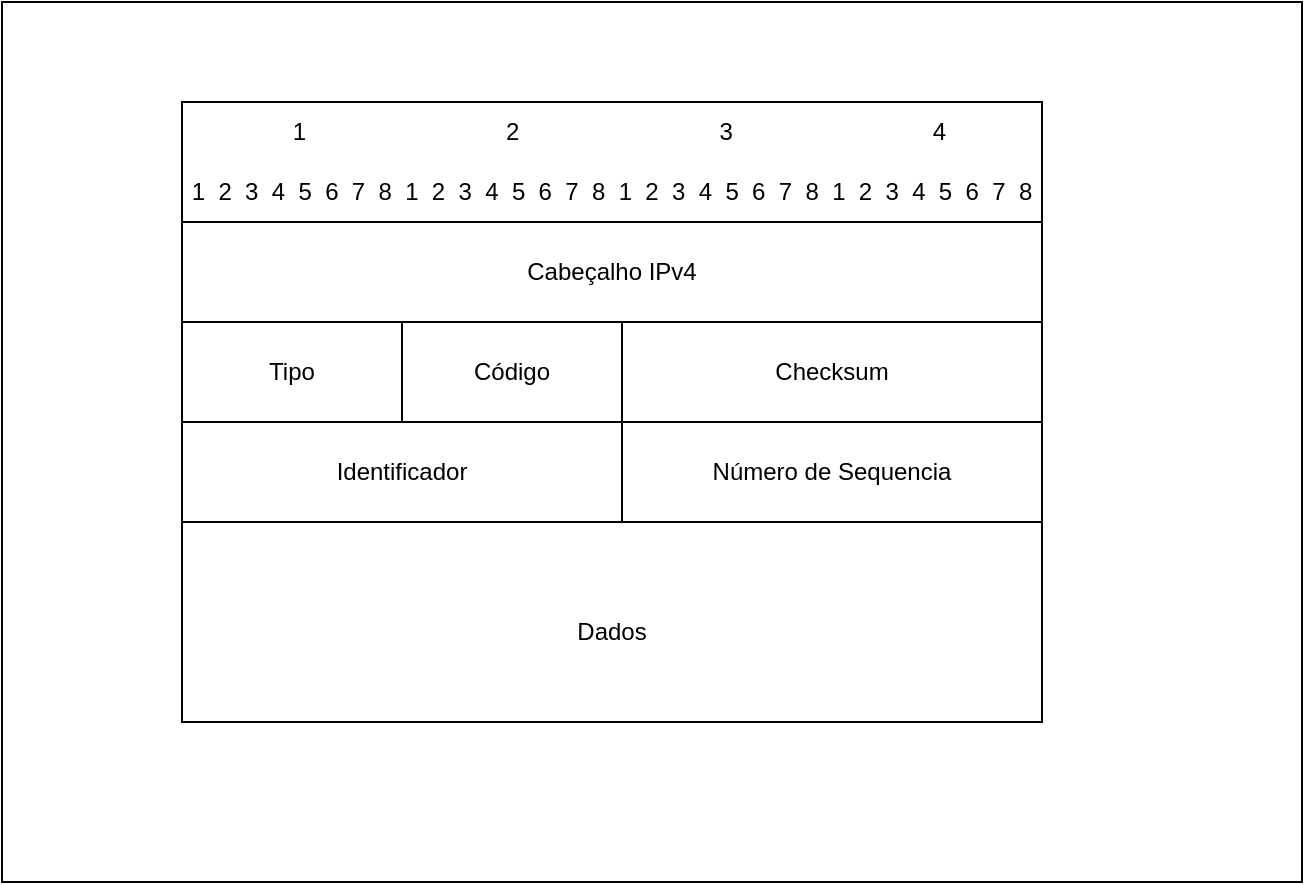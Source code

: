 <mxfile version="20.5.3" type="device" pages="2"><diagram id="xwMSJp1Dt_rOm8M_BEH1" name="Página-1"><mxGraphModel dx="966" dy="554" grid="1" gridSize="10" guides="1" tooltips="1" connect="1" arrows="1" fold="1" page="1" pageScale="1" pageWidth="827" pageHeight="1169" math="0" shadow="0"><root><mxCell id="0"/><mxCell id="1" parent="0"/><mxCell id="kYoC6x3c71xOtkoMUoW3-12" value="" style="rounded=0;whiteSpace=wrap;html=1;" vertex="1" parent="1"><mxGeometry x="70" y="40" width="650" height="440" as="geometry"/></mxCell><mxCell id="kYoC6x3c71xOtkoMUoW3-1" value="" style="rounded=0;whiteSpace=wrap;html=1;" vertex="1" parent="1"><mxGeometry x="160" y="90" width="430" height="310" as="geometry"/></mxCell><mxCell id="kYoC6x3c71xOtkoMUoW3-3" value="&lt;div align=&quot;left&quot;&gt;&lt;span style=&quot;white-space: pre;&quot;&gt;&#9;&lt;/span&gt;&lt;span style=&quot;white-space: pre;&quot;&gt;&#9;&lt;/span&gt;1&lt;span style=&quot;white-space: pre;&quot;&gt;&lt;/span&gt;&lt;span style=&quot;white-space: pre;&quot;&gt;&lt;/span&gt;&lt;span style=&quot;white-space: pre;&quot;&gt;&lt;span style=&quot;white-space: pre;&quot;&gt;&#9;&lt;span style=&quot;white-space: pre;&quot;&gt;&#9;&lt;/span&gt;&lt;span style=&quot;white-space: pre;&quot;&gt;&#9;&lt;/span&gt;&lt;span style=&quot;white-space: pre;&quot;&gt;&#9;&lt;/span&gt;&lt;/span&gt;&lt;/span&gt;2&lt;span style=&quot;white-space: pre;&quot;&gt;&#9;&lt;/span&gt;&lt;span style=&quot;white-space: pre;&quot;&gt;&lt;span style=&quot;white-space: pre;&quot;&gt;&#9;&lt;/span&gt;&lt;span style=&quot;white-space: pre;&quot;&gt;&#9;&lt;/span&gt;&lt;/span&gt;&lt;span style=&quot;white-space: pre;&quot;&gt;&#9;&lt;/span&gt;3&amp;nbsp; &lt;span style=&quot;white-space: pre;&quot;&gt;&#9;&lt;/span&gt;&lt;span style=&quot;white-space: pre;&quot;&gt;&#9;&lt;/span&gt;&lt;span style=&quot;white-space: pre;&quot;&gt;&#9;&lt;/span&gt;&lt;span style=&quot;white-space: pre;&quot;&gt;&#9;&lt;/span&gt;&lt;span style=&quot;white-space: pre;&quot;&gt;&lt;span style=&quot;white-space: pre;&quot;&gt;&lt;/span&gt;&lt;/span&gt;4&lt;/div&gt;" style="text;html=1;strokeColor=none;fillColor=none;align=left;verticalAlign=middle;whiteSpace=wrap;rounded=0;" vertex="1" parent="1"><mxGeometry x="160" y="90" width="420" height="30" as="geometry"/></mxCell><mxCell id="kYoC6x3c71xOtkoMUoW3-4" value="1&amp;nbsp; 2&amp;nbsp; 3&amp;nbsp; 4&amp;nbsp; 5&amp;nbsp; 6&amp;nbsp; 7&amp;nbsp; 8&amp;nbsp; 1&amp;nbsp; 2&amp;nbsp; 3&amp;nbsp; 4&amp;nbsp; 5&amp;nbsp; 6&amp;nbsp; 7&amp;nbsp; 8&amp;nbsp; 1&amp;nbsp; 2&amp;nbsp; 3&amp;nbsp; 4&amp;nbsp; 5&amp;nbsp; 6&amp;nbsp; 7&amp;nbsp; 8&amp;nbsp; 1&amp;nbsp; 2&amp;nbsp; 3&amp;nbsp; 4&amp;nbsp; 5&amp;nbsp; 6&amp;nbsp; 7&amp;nbsp; 8" style="text;html=1;strokeColor=none;fillColor=none;align=center;verticalAlign=middle;whiteSpace=wrap;rounded=0;" vertex="1" parent="1"><mxGeometry x="160" y="120" width="430" height="30" as="geometry"/></mxCell><mxCell id="kYoC6x3c71xOtkoMUoW3-5" value="Tipo" style="rounded=0;whiteSpace=wrap;html=1;" vertex="1" parent="1"><mxGeometry x="160" y="200" width="110" height="50" as="geometry"/></mxCell><mxCell id="kYoC6x3c71xOtkoMUoW3-6" value="Código" style="rounded=0;whiteSpace=wrap;html=1;" vertex="1" parent="1"><mxGeometry x="270" y="200" width="110" height="50" as="geometry"/></mxCell><mxCell id="kYoC6x3c71xOtkoMUoW3-7" value="Checksum" style="rounded=0;whiteSpace=wrap;html=1;" vertex="1" parent="1"><mxGeometry x="380" y="200" width="210" height="50" as="geometry"/></mxCell><mxCell id="kYoC6x3c71xOtkoMUoW3-8" value="Cabeçalho IPv4" style="rounded=0;whiteSpace=wrap;html=1;" vertex="1" parent="1"><mxGeometry x="160" y="150" width="430" height="50" as="geometry"/></mxCell><mxCell id="kYoC6x3c71xOtkoMUoW3-9" value="Identificador" style="rounded=0;whiteSpace=wrap;html=1;" vertex="1" parent="1"><mxGeometry x="160" y="250" width="220" height="50" as="geometry"/></mxCell><mxCell id="kYoC6x3c71xOtkoMUoW3-10" value="Número de Sequencia" style="rounded=0;whiteSpace=wrap;html=1;" vertex="1" parent="1"><mxGeometry x="380" y="250" width="210" height="50" as="geometry"/></mxCell><mxCell id="kYoC6x3c71xOtkoMUoW3-11" value="Dados" style="text;html=1;strokeColor=none;fillColor=none;align=center;verticalAlign=middle;whiteSpace=wrap;rounded=0;" vertex="1" parent="1"><mxGeometry x="345" y="340" width="60" height="30" as="geometry"/></mxCell></root></mxGraphModel></diagram><diagram id="tce_rVO56MhYwswZsJJ9" name="Página-2"><mxGraphModel dx="761" dy="945" grid="1" gridSize="10" guides="1" tooltips="1" connect="1" arrows="1" fold="1" page="1" pageScale="1" pageWidth="827" pageHeight="1169" math="0" shadow="0"><root><mxCell id="0"/><mxCell id="1" parent="0"/><mxCell id="dMrhTgQc8OiWBtSPUSdT-9" value="" style="rounded=0;whiteSpace=wrap;html=1;" vertex="1" parent="1"><mxGeometry x="50" y="70" width="1620" height="930" as="geometry"/></mxCell><mxCell id="dMrhTgQc8OiWBtSPUSdT-5" value="Framework" style="swimlane;fontStyle=1;align=center;verticalAlign=top;childLayout=stackLayout;horizontal=1;startSize=26;horizontalStack=0;resizeParent=1;resizeParentMax=0;resizeLast=0;collapsible=1;marginBottom=0;fontSize=14;" vertex="1" parent="1"><mxGeometry x="240" y="100" width="410" height="280" as="geometry"><mxRectangle x="70" y="100" width="100" height="30" as="alternateBounds"/></mxGeometry></mxCell><mxCell id="dMrhTgQc8OiWBtSPUSdT-6" value="+ contratos: array de JSON&#xA;+ switches: array de Switches&#xA;" style="text;strokeColor=none;fillColor=none;align=left;verticalAlign=top;spacingLeft=4;spacingRight=4;overflow=hidden;rotatable=0;points=[[0,0.5],[1,0.5]];portConstraint=eastwest;fontSize=14;" vertex="1" parent="dMrhTgQc8OiWBtSPUSdT-5"><mxGeometry y="26" width="410" height="54" as="geometry"/></mxCell><mxCell id="dMrhTgQc8OiWBtSPUSdT-7" value="" style="line;strokeWidth=1;fillColor=none;align=left;verticalAlign=middle;spacingTop=-1;spacingLeft=3;spacingRight=3;rotatable=0;labelPosition=right;points=[];portConstraint=eastwest;strokeColor=inherit;" vertex="1" parent="dMrhTgQc8OiWBtSPUSdT-5"><mxGeometry y="80" width="410" height="8" as="geometry"/></mxCell><mxCell id="dMrhTgQc8OiWBtSPUSdT-8" value="+ servidor_hosts (): void&#xA;+ servidor_controladores (): void&#xA;+ rmContratoRegras(switches, ip_src, ip_dst): bool&#xA;+ enviar_contrato(ip_dst, port_dst, contrato): bool&#xA;+ enviar_icmp(switch, ip_src, ip_dst, porta_dst, tipo): bool&#xA;+ switch_features_handler(dados_evento) bool&#xA;+ flow_removed_handler(dados_evento): bool&#xA;+ encontrarMatchContratos(ip_src, ip_dst): banda,&#xA;prioridade, classe&#xA;+ packet_in_handler(dados_evento): void&#xA;&#xA;&#xA;&#xA;&#xA;&#xA;" style="text;strokeColor=none;fillColor=none;align=left;verticalAlign=top;spacingLeft=4;spacingRight=4;overflow=hidden;rotatable=0;points=[[0,0.5],[1,0.5]];portConstraint=eastwest;fontSize=14;" vertex="1" parent="dMrhTgQc8OiWBtSPUSdT-5"><mxGeometry y="88" width="410" height="192" as="geometry"/></mxCell><mxCell id="dMrhTgQc8OiWBtSPUSdT-10" value="Switch" style="swimlane;fontStyle=1;align=center;verticalAlign=top;childLayout=stackLayout;horizontal=1;startSize=26;horizontalStack=0;resizeParent=1;resizeParentMax=0;resizeLast=0;collapsible=1;marginBottom=0;" vertex="1" parent="1"><mxGeometry x="250" y="420" width="390" height="290" as="geometry"><mxRectangle x="70" y="100" width="100" height="30" as="alternateBounds"/></mxGeometry></mxCell><mxCell id="dMrhTgQc8OiWBtSPUSdT-11" value="+ Id: string&#xA;+ portas: array de Portas&#xA;+ datapath: OVS&#xA;" style="text;strokeColor=none;fillColor=none;align=left;verticalAlign=top;spacingLeft=4;spacingRight=4;overflow=hidden;rotatable=0;points=[[0,0.5],[1,0.5]];portConstraint=eastwest;fontSize=14;" vertex="1" parent="dMrhTgQc8OiWBtSPUSdT-10"><mxGeometry y="26" width="390" height="54" as="geometry"/></mxCell><mxCell id="dMrhTgQc8OiWBtSPUSdT-12" value="" style="line;strokeWidth=1;fillColor=none;align=left;verticalAlign=middle;spacingTop=-1;spacingLeft=3;spacingRight=3;rotatable=0;labelPosition=right;points=[];portConstraint=eastwest;strokeColor=inherit;" vertex="1" parent="dMrhTgQc8OiWBtSPUSdT-10"><mxGeometry y="80" width="390" height="8" as="geometry"/></mxCell><mxCell id="dMrhTgQc8OiWBtSPUSdT-13" value="&lt;font style=&quot;font-size: 14px;&quot;&gt;+ addRegraClassificacao(ip_src, ip_dst, dscp): void&lt;br&gt;&lt;/font&gt;&lt;div&gt;&lt;font style=&quot;font-size: 14px;&quot;&gt;+ addRegraEncaminhamento(Ip_src, ip_dst, dscp,&lt;/font&gt;&lt;/div&gt;&lt;div&gt;&lt;font style=&quot;font-size: 14px;&quot;&gt;porta, meter): void&lt;/font&gt;&lt;/div&gt;&lt;font style=&quot;font-size: 14px;&quot;&gt;+ rmRegraOVS(switch, ip_src, ip_dst): bool&lt;br&gt;+ rmRegra(switch, ip_src, ip_dst): bool&lt;br&gt;&lt;/font&gt;&lt;div style=&quot;font-size: 14px;&quot;&gt;&lt;font style=&quot;font-size: 14px;&quot;&gt;+ &lt;u&gt;getRota(ip_src, ip_dst):&lt;/u&gt; array switches&amp;nbsp;&lt;/font&gt;&lt;/div&gt;&lt;div style=&quot;font-size: 14px;&quot;&gt;&lt;font style=&quot;font-size: 14px;&quot;&gt;+ addRede(ip_dst, porta_saida): void&lt;br&gt;&lt;/font&gt;&lt;/div&gt;&lt;div style=&quot;font-size: 14px;&quot;&gt;&lt;font style=&quot;font-size: 14px;&quot;&gt;+ alocarGBAM(ip_src, ip_dst, porta, banda, &lt;br&gt;&lt;/font&gt;&lt;/div&gt;&lt;div style=&quot;font-size: 14px;&quot;&gt;&lt;font style=&quot;font-size: 14px;&quot;&gt;prioridade, classe): array Ação&lt;/font&gt;&lt;/div&gt;&lt;div style=&quot;font-size: 14px;&quot;&gt;&lt;font style=&quot;font-size: 14px;&quot;&gt;+ injetarPacote(pacote, fila, porta): void&lt;br&gt;&lt;/font&gt;&lt;/div&gt;&lt;div style=&quot;font-size: 14px;&quot;&gt;&lt;font style=&quot;font-size: 14px;&quot;&gt;+ listarRegras(): void&lt;br&gt;&lt;/font&gt;&lt;/div&gt;&lt;div style=&quot;font-size: 14px;&quot;&gt;&lt;font style=&quot;font-size: 14px;&quot;&gt;&lt;br&gt;&lt;/font&gt;&lt;/div&gt;&lt;div style=&quot;font-size: 14px;&quot;&gt;&lt;font style=&quot;font-size: 14px;&quot;&gt;&lt;br&gt;&lt;/font&gt;&lt;/div&gt;" style="text;strokeColor=none;fillColor=none;align=left;verticalAlign=top;spacingLeft=4;spacingRight=4;overflow=hidden;rotatable=0;points=[[0,0.5],[1,0.5]];portConstraint=eastwest;fontStyle=0;html=1;" vertex="1" parent="dMrhTgQc8OiWBtSPUSdT-10"><mxGeometry y="88" width="390" height="202" as="geometry"/></mxCell><mxCell id="dMrhTgQc8OiWBtSPUSdT-14" value="Ação" style="swimlane;fontStyle=1;align=center;verticalAlign=top;childLayout=stackLayout;horizontal=1;startSize=26;horizontalStack=0;resizeParent=1;resizeParentMax=0;resizeLast=0;collapsible=1;marginBottom=0;" vertex="1" parent="1"><mxGeometry x="720" y="100" width="170" height="140" as="geometry"><mxRectangle x="70" y="100" width="100" height="30" as="alternateBounds"/></mxGeometry></mxCell><mxCell id="dMrhTgQc8OiWBtSPUSdT-15" value="+ Id_switch: Id switch&#xA;+ regra: regra&#xA;+ tipo_acao: int&#xA;&#xA;" style="text;strokeColor=none;fillColor=none;align=left;verticalAlign=top;spacingLeft=4;spacingRight=4;overflow=hidden;rotatable=0;points=[[0,0.5],[1,0.5]];portConstraint=eastwest;fontSize=14;" vertex="1" parent="dMrhTgQc8OiWBtSPUSdT-14"><mxGeometry y="26" width="170" height="64" as="geometry"/></mxCell><mxCell id="dMrhTgQc8OiWBtSPUSdT-16" value="" style="line;strokeWidth=1;fillColor=none;align=left;verticalAlign=middle;spacingTop=-1;spacingLeft=3;spacingRight=3;rotatable=0;labelPosition=right;points=[];portConstraint=eastwest;strokeColor=inherit;" vertex="1" parent="dMrhTgQc8OiWBtSPUSdT-14"><mxGeometry y="90" width="170" height="8" as="geometry"/></mxCell><mxCell id="dMrhTgQc8OiWBtSPUSdT-17" value="+ executarRegra(): void" style="text;strokeColor=none;fillColor=none;align=left;verticalAlign=top;spacingLeft=4;spacingRight=4;overflow=hidden;rotatable=0;points=[[0,0.5],[1,0.5]];portConstraint=eastwest;fontSize=14;" vertex="1" parent="dMrhTgQc8OiWBtSPUSdT-14"><mxGeometry y="98" width="170" height="42" as="geometry"/></mxCell><mxCell id="dMrhTgQc8OiWBtSPUSdT-20" value="" style="endArrow=classic;html=1;rounded=0;strokeWidth=2;" edge="1" parent="1" source="dMrhTgQc8OiWBtSPUSdT-8" target="dMrhTgQc8OiWBtSPUSdT-14"><mxGeometry width="50" height="50" relative="1" as="geometry"><mxPoint x="320" y="380" as="sourcePoint"/><mxPoint x="550" y="350" as="targetPoint"/></mxGeometry></mxCell><mxCell id="dMrhTgQc8OiWBtSPUSdT-21" value="" style="endArrow=classic;html=1;rounded=0;strokeWidth=2;" edge="1" parent="1" source="dMrhTgQc8OiWBtSPUSdT-8" target="dMrhTgQc8OiWBtSPUSdT-10"><mxGeometry width="50" height="50" relative="1" as="geometry"><mxPoint x="330.15" y="420" as="sourcePoint"/><mxPoint x="384.63" y="540" as="targetPoint"/></mxGeometry></mxCell><mxCell id="dMrhTgQc8OiWBtSPUSdT-22" value="Porta" style="swimlane;fontStyle=1;align=center;verticalAlign=top;childLayout=stackLayout;horizontal=1;startSize=26;horizontalStack=0;resizeParent=1;resizeParentMax=0;resizeLast=0;collapsible=1;marginBottom=0;" vertex="1" parent="1"><mxGeometry x="690" y="420" width="370" height="290" as="geometry"><mxRectangle x="70" y="100" width="100" height="30" as="alternateBounds"/></mxGeometry></mxCell><mxCell id="dMrhTgQc8OiWBtSPUSdT-23" value="+ Id: string&#xA;+ proximoSalto: Id switch&#xA;+ bandaTotalClass1: int&#xA;+ bandaTotalClass2: int&#xA;+ bandaUsadaClass1: int&#xA;+ bandaUsadaClass2 : int&#xA;+ classe1prioridade1: array Regras&#xA;+ classe1prioridade2: array Regras&#xA;+ classe1prioridade3: array Regras&#xA;+ classe2prioridade1: array Regras&#xA;+ classe2prioridade2: array Regras&#xA;+ classe2prioridade3: array Regras&#xA;" style="text;strokeColor=none;fillColor=none;align=left;verticalAlign=top;spacingLeft=4;spacingRight=4;overflow=hidden;rotatable=0;points=[[0,0.5],[1,0.5]];portConstraint=eastwest;fontSize=14;" vertex="1" parent="dMrhTgQc8OiWBtSPUSdT-22"><mxGeometry y="26" width="370" height="214" as="geometry"/></mxCell><mxCell id="dMrhTgQc8OiWBtSPUSdT-24" value="" style="line;strokeWidth=1;fillColor=none;align=left;verticalAlign=middle;spacingTop=-1;spacingLeft=3;spacingRight=3;rotatable=0;labelPosition=right;points=[];portConstraint=eastwest;strokeColor=inherit;" vertex="1" parent="dMrhTgQc8OiWBtSPUSdT-22"><mxGeometry y="240" width="370" height="8" as="geometry"/></mxCell><mxCell id="dMrhTgQc8OiWBtSPUSdT-25" value="+ addRegra (regra): void&#xA;+ rmRegra(ip_src, ip_dst)&#xA;&#xA;&#xA;&#xA;&#xA;&#xA;" style="text;strokeColor=none;fillColor=none;align=left;verticalAlign=top;spacingLeft=4;spacingRight=4;overflow=hidden;rotatable=0;points=[[0,0.5],[1,0.5]];portConstraint=eastwest;fontSize=14;" vertex="1" parent="dMrhTgQc8OiWBtSPUSdT-22"><mxGeometry y="248" width="370" height="42" as="geometry"/></mxCell><mxCell id="dMrhTgQc8OiWBtSPUSdT-30" value="" style="endArrow=classic;html=1;rounded=0;exitX=1;exitY=0.5;exitDx=0;exitDy=0;strokeWidth=2;entryX=0;entryY=0.733;entryDx=0;entryDy=0;entryPerimeter=0;" edge="1" parent="1" source="dMrhTgQc8OiWBtSPUSdT-13" target="dMrhTgQc8OiWBtSPUSdT-23"><mxGeometry width="50" height="50" relative="1" as="geometry"><mxPoint x="480" y="305.636" as="sourcePoint"/><mxPoint x="660" y="302.364" as="targetPoint"/></mxGeometry></mxCell><mxCell id="dMrhTgQc8OiWBtSPUSdT-31" value="" style="endArrow=classic;html=1;rounded=0;strokeWidth=2;exitX=0.5;exitY=0;exitDx=0;exitDy=0;" edge="1" parent="1" source="dMrhTgQc8OiWBtSPUSdT-22" target="dMrhTgQc8OiWBtSPUSdT-37"><mxGeometry width="50" height="50" relative="1" as="geometry"><mxPoint x="1030" y="299" as="sourcePoint"/><mxPoint x="1190" y="400" as="targetPoint"/></mxGeometry></mxCell><mxCell id="dMrhTgQc8OiWBtSPUSdT-37" value="&lt;p style=&quot;margin: 4px 0px 0px; text-align: center; font-size: 14px;&quot;&gt;&lt;font style=&quot;font-size: 14px;&quot;&gt;&lt;b&gt;Regra&lt;/b&gt;&lt;br&gt;&lt;/font&gt;&lt;/p&gt;&lt;hr style=&quot;font-size: 14px;&quot; size=&quot;1&quot;&gt;&lt;p style=&quot;margin: 0px 0px 0px 4px; font-size: 14px;&quot;&gt;&lt;font style=&quot;font-size: 14px;&quot;&gt;        + ip destino: string&lt;br&gt;+ ip_origem: string&lt;br&gt;+ porta destino: string&lt;br&gt;+ dscp: int&lt;br&gt;+ flagEmprestando: int&lt;br&gt;+ bandaConsumida: int&lt;br&gt;+ prioridade: int&lt;br&gt;+ classe: int&lt;/font&gt;&lt;/p&gt;&lt;hr style=&quot;font-size: 14px;&quot; size=&quot;1&quot;&gt;&lt;p style=&quot;margin: 0px 0px 0px 4px; font-size: 14px;&quot;&gt;&lt;font style=&quot;font-size: 14px;&quot;&gt;+ method(): Type&lt;/font&gt;&lt;/p&gt;" style="verticalAlign=top;align=left;overflow=fill;fontSize=12;fontFamily=Helvetica;html=1;" vertex="1" parent="1"><mxGeometry x="900" y="200" width="160" height="170" as="geometry"/></mxCell></root></mxGraphModel></diagram></mxfile>